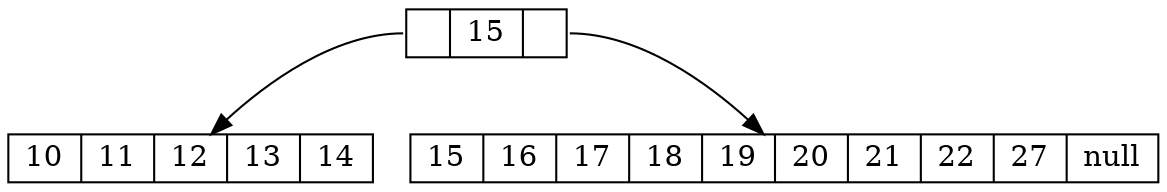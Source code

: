 digraph G {
  node [shape = record,height=.1];
node4[label = "<f0> |15|<f1>"];
node0[label = "<f0> 10|<f1> 11|<f2> 12|<f3> 13|<f5> 14"];
"node4":f0 -> "node0"
node2[label = "<f0> 15|<f1> 16|<f2> 17|<f3> 18|<f4> 19|<f5> 20|<f6> 21|<f7> 22|<f8> 27|<f10> null"];
"node4":f1 -> "node2"
}